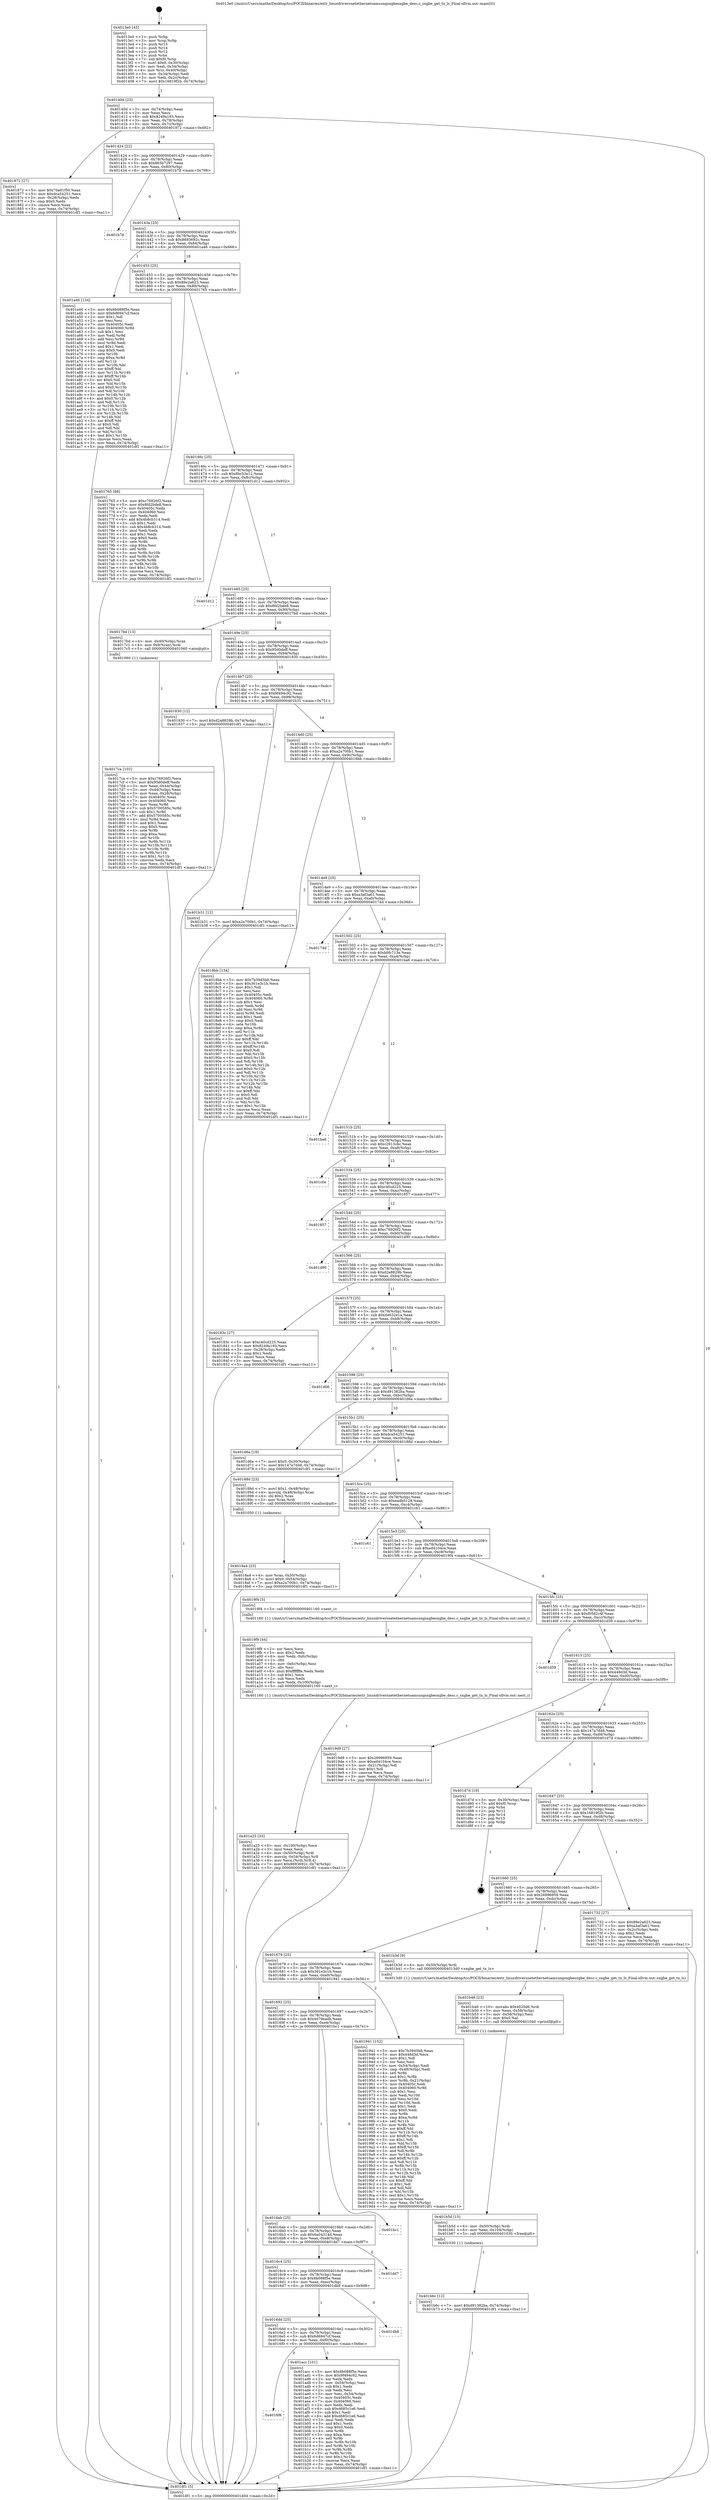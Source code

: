digraph "0x4013e0" {
  label = "0x4013e0 (/mnt/c/Users/mathe/Desktop/tcc/POCII/binaries/extr_linuxdriversnetethernetsamsungsxgbesxgbe_desc.c_sxgbe_get_tx_ls_Final-ollvm.out::main(0))"
  labelloc = "t"
  node[shape=record]

  Entry [label="",width=0.3,height=0.3,shape=circle,fillcolor=black,style=filled]
  "0x40140d" [label="{
     0x40140d [23]\l
     | [instrs]\l
     &nbsp;&nbsp;0x40140d \<+3\>: mov -0x74(%rbp),%eax\l
     &nbsp;&nbsp;0x401410 \<+2\>: mov %eax,%ecx\l
     &nbsp;&nbsp;0x401412 \<+6\>: sub $0x8249a193,%ecx\l
     &nbsp;&nbsp;0x401418 \<+3\>: mov %eax,-0x78(%rbp)\l
     &nbsp;&nbsp;0x40141b \<+3\>: mov %ecx,-0x7c(%rbp)\l
     &nbsp;&nbsp;0x40141e \<+6\>: je 0000000000401872 \<main+0x492\>\l
  }"]
  "0x401872" [label="{
     0x401872 [27]\l
     | [instrs]\l
     &nbsp;&nbsp;0x401872 \<+5\>: mov $0x70a91f50,%eax\l
     &nbsp;&nbsp;0x401877 \<+5\>: mov $0xdca54251,%ecx\l
     &nbsp;&nbsp;0x40187c \<+3\>: mov -0x28(%rbp),%edx\l
     &nbsp;&nbsp;0x40187f \<+3\>: cmp $0x0,%edx\l
     &nbsp;&nbsp;0x401882 \<+3\>: cmove %ecx,%eax\l
     &nbsp;&nbsp;0x401885 \<+3\>: mov %eax,-0x74(%rbp)\l
     &nbsp;&nbsp;0x401888 \<+5\>: jmp 0000000000401df1 \<main+0xa11\>\l
  }"]
  "0x401424" [label="{
     0x401424 [22]\l
     | [instrs]\l
     &nbsp;&nbsp;0x401424 \<+5\>: jmp 0000000000401429 \<main+0x49\>\l
     &nbsp;&nbsp;0x401429 \<+3\>: mov -0x78(%rbp),%eax\l
     &nbsp;&nbsp;0x40142c \<+5\>: sub $0x863b7297,%eax\l
     &nbsp;&nbsp;0x401431 \<+3\>: mov %eax,-0x80(%rbp)\l
     &nbsp;&nbsp;0x401434 \<+6\>: je 0000000000401b78 \<main+0x798\>\l
  }"]
  Exit [label="",width=0.3,height=0.3,shape=circle,fillcolor=black,style=filled,peripheries=2]
  "0x401b78" [label="{
     0x401b78\l
  }", style=dashed]
  "0x40143a" [label="{
     0x40143a [25]\l
     | [instrs]\l
     &nbsp;&nbsp;0x40143a \<+5\>: jmp 000000000040143f \<main+0x5f\>\l
     &nbsp;&nbsp;0x40143f \<+3\>: mov -0x78(%rbp),%eax\l
     &nbsp;&nbsp;0x401442 \<+5\>: sub $0x8693692c,%eax\l
     &nbsp;&nbsp;0x401447 \<+6\>: mov %eax,-0x84(%rbp)\l
     &nbsp;&nbsp;0x40144d \<+6\>: je 0000000000401a46 \<main+0x666\>\l
  }"]
  "0x401b6c" [label="{
     0x401b6c [12]\l
     | [instrs]\l
     &nbsp;&nbsp;0x401b6c \<+7\>: movl $0xd91382ba,-0x74(%rbp)\l
     &nbsp;&nbsp;0x401b73 \<+5\>: jmp 0000000000401df1 \<main+0xa11\>\l
  }"]
  "0x401a46" [label="{
     0x401a46 [134]\l
     | [instrs]\l
     &nbsp;&nbsp;0x401a46 \<+5\>: mov $0x6b088f5e,%eax\l
     &nbsp;&nbsp;0x401a4b \<+5\>: mov $0x6d6947cf,%ecx\l
     &nbsp;&nbsp;0x401a50 \<+2\>: mov $0x1,%dl\l
     &nbsp;&nbsp;0x401a52 \<+2\>: xor %esi,%esi\l
     &nbsp;&nbsp;0x401a54 \<+7\>: mov 0x40405c,%edi\l
     &nbsp;&nbsp;0x401a5b \<+8\>: mov 0x404060,%r8d\l
     &nbsp;&nbsp;0x401a63 \<+3\>: sub $0x1,%esi\l
     &nbsp;&nbsp;0x401a66 \<+3\>: mov %edi,%r9d\l
     &nbsp;&nbsp;0x401a69 \<+3\>: add %esi,%r9d\l
     &nbsp;&nbsp;0x401a6c \<+4\>: imul %r9d,%edi\l
     &nbsp;&nbsp;0x401a70 \<+3\>: and $0x1,%edi\l
     &nbsp;&nbsp;0x401a73 \<+3\>: cmp $0x0,%edi\l
     &nbsp;&nbsp;0x401a76 \<+4\>: sete %r10b\l
     &nbsp;&nbsp;0x401a7a \<+4\>: cmp $0xa,%r8d\l
     &nbsp;&nbsp;0x401a7e \<+4\>: setl %r11b\l
     &nbsp;&nbsp;0x401a82 \<+3\>: mov %r10b,%bl\l
     &nbsp;&nbsp;0x401a85 \<+3\>: xor $0xff,%bl\l
     &nbsp;&nbsp;0x401a88 \<+3\>: mov %r11b,%r14b\l
     &nbsp;&nbsp;0x401a8b \<+4\>: xor $0xff,%r14b\l
     &nbsp;&nbsp;0x401a8f \<+3\>: xor $0x0,%dl\l
     &nbsp;&nbsp;0x401a92 \<+3\>: mov %bl,%r15b\l
     &nbsp;&nbsp;0x401a95 \<+4\>: and $0x0,%r15b\l
     &nbsp;&nbsp;0x401a99 \<+3\>: and %dl,%r10b\l
     &nbsp;&nbsp;0x401a9c \<+3\>: mov %r14b,%r12b\l
     &nbsp;&nbsp;0x401a9f \<+4\>: and $0x0,%r12b\l
     &nbsp;&nbsp;0x401aa3 \<+3\>: and %dl,%r11b\l
     &nbsp;&nbsp;0x401aa6 \<+3\>: or %r10b,%r15b\l
     &nbsp;&nbsp;0x401aa9 \<+3\>: or %r11b,%r12b\l
     &nbsp;&nbsp;0x401aac \<+3\>: xor %r12b,%r15b\l
     &nbsp;&nbsp;0x401aaf \<+3\>: or %r14b,%bl\l
     &nbsp;&nbsp;0x401ab2 \<+3\>: xor $0xff,%bl\l
     &nbsp;&nbsp;0x401ab5 \<+3\>: or $0x0,%dl\l
     &nbsp;&nbsp;0x401ab8 \<+2\>: and %dl,%bl\l
     &nbsp;&nbsp;0x401aba \<+3\>: or %bl,%r15b\l
     &nbsp;&nbsp;0x401abd \<+4\>: test $0x1,%r15b\l
     &nbsp;&nbsp;0x401ac1 \<+3\>: cmovne %ecx,%eax\l
     &nbsp;&nbsp;0x401ac4 \<+3\>: mov %eax,-0x74(%rbp)\l
     &nbsp;&nbsp;0x401ac7 \<+5\>: jmp 0000000000401df1 \<main+0xa11\>\l
  }"]
  "0x401453" [label="{
     0x401453 [25]\l
     | [instrs]\l
     &nbsp;&nbsp;0x401453 \<+5\>: jmp 0000000000401458 \<main+0x78\>\l
     &nbsp;&nbsp;0x401458 \<+3\>: mov -0x78(%rbp),%eax\l
     &nbsp;&nbsp;0x40145b \<+5\>: sub $0x89e2a623,%eax\l
     &nbsp;&nbsp;0x401460 \<+6\>: mov %eax,-0x88(%rbp)\l
     &nbsp;&nbsp;0x401466 \<+6\>: je 0000000000401765 \<main+0x385\>\l
  }"]
  "0x401b5d" [label="{
     0x401b5d [15]\l
     | [instrs]\l
     &nbsp;&nbsp;0x401b5d \<+4\>: mov -0x50(%rbp),%rdi\l
     &nbsp;&nbsp;0x401b61 \<+6\>: mov %eax,-0x104(%rbp)\l
     &nbsp;&nbsp;0x401b67 \<+5\>: call 0000000000401030 \<free@plt\>\l
     | [calls]\l
     &nbsp;&nbsp;0x401030 \{1\} (unknown)\l
  }"]
  "0x401765" [label="{
     0x401765 [88]\l
     | [instrs]\l
     &nbsp;&nbsp;0x401765 \<+5\>: mov $0xc76926f2,%eax\l
     &nbsp;&nbsp;0x40176a \<+5\>: mov $0x8fd2bde8,%ecx\l
     &nbsp;&nbsp;0x40176f \<+7\>: mov 0x40405c,%edx\l
     &nbsp;&nbsp;0x401776 \<+7\>: mov 0x404060,%esi\l
     &nbsp;&nbsp;0x40177d \<+2\>: mov %edx,%edi\l
     &nbsp;&nbsp;0x40177f \<+6\>: add $0x4b8cb314,%edi\l
     &nbsp;&nbsp;0x401785 \<+3\>: sub $0x1,%edi\l
     &nbsp;&nbsp;0x401788 \<+6\>: sub $0x4b8cb314,%edi\l
     &nbsp;&nbsp;0x40178e \<+3\>: imul %edi,%edx\l
     &nbsp;&nbsp;0x401791 \<+3\>: and $0x1,%edx\l
     &nbsp;&nbsp;0x401794 \<+3\>: cmp $0x0,%edx\l
     &nbsp;&nbsp;0x401797 \<+4\>: sete %r8b\l
     &nbsp;&nbsp;0x40179b \<+3\>: cmp $0xa,%esi\l
     &nbsp;&nbsp;0x40179e \<+4\>: setl %r9b\l
     &nbsp;&nbsp;0x4017a2 \<+3\>: mov %r8b,%r10b\l
     &nbsp;&nbsp;0x4017a5 \<+3\>: and %r9b,%r10b\l
     &nbsp;&nbsp;0x4017a8 \<+3\>: xor %r9b,%r8b\l
     &nbsp;&nbsp;0x4017ab \<+3\>: or %r8b,%r10b\l
     &nbsp;&nbsp;0x4017ae \<+4\>: test $0x1,%r10b\l
     &nbsp;&nbsp;0x4017b2 \<+3\>: cmovne %ecx,%eax\l
     &nbsp;&nbsp;0x4017b5 \<+3\>: mov %eax,-0x74(%rbp)\l
     &nbsp;&nbsp;0x4017b8 \<+5\>: jmp 0000000000401df1 \<main+0xa11\>\l
  }"]
  "0x40146c" [label="{
     0x40146c [25]\l
     | [instrs]\l
     &nbsp;&nbsp;0x40146c \<+5\>: jmp 0000000000401471 \<main+0x91\>\l
     &nbsp;&nbsp;0x401471 \<+3\>: mov -0x78(%rbp),%eax\l
     &nbsp;&nbsp;0x401474 \<+5\>: sub $0x8bc53e12,%eax\l
     &nbsp;&nbsp;0x401479 \<+6\>: mov %eax,-0x8c(%rbp)\l
     &nbsp;&nbsp;0x40147f \<+6\>: je 0000000000401d12 \<main+0x932\>\l
  }"]
  "0x401b46" [label="{
     0x401b46 [23]\l
     | [instrs]\l
     &nbsp;&nbsp;0x401b46 \<+10\>: movabs $0x4020d6,%rdi\l
     &nbsp;&nbsp;0x401b50 \<+3\>: mov %eax,-0x58(%rbp)\l
     &nbsp;&nbsp;0x401b53 \<+3\>: mov -0x58(%rbp),%esi\l
     &nbsp;&nbsp;0x401b56 \<+2\>: mov $0x0,%al\l
     &nbsp;&nbsp;0x401b58 \<+5\>: call 0000000000401040 \<printf@plt\>\l
     | [calls]\l
     &nbsp;&nbsp;0x401040 \{1\} (unknown)\l
  }"]
  "0x401d12" [label="{
     0x401d12\l
  }", style=dashed]
  "0x401485" [label="{
     0x401485 [25]\l
     | [instrs]\l
     &nbsp;&nbsp;0x401485 \<+5\>: jmp 000000000040148a \<main+0xaa\>\l
     &nbsp;&nbsp;0x40148a \<+3\>: mov -0x78(%rbp),%eax\l
     &nbsp;&nbsp;0x40148d \<+5\>: sub $0x8fd2bde8,%eax\l
     &nbsp;&nbsp;0x401492 \<+6\>: mov %eax,-0x90(%rbp)\l
     &nbsp;&nbsp;0x401498 \<+6\>: je 00000000004017bd \<main+0x3dd\>\l
  }"]
  "0x4016f6" [label="{
     0x4016f6\l
  }", style=dashed]
  "0x4017bd" [label="{
     0x4017bd [13]\l
     | [instrs]\l
     &nbsp;&nbsp;0x4017bd \<+4\>: mov -0x40(%rbp),%rax\l
     &nbsp;&nbsp;0x4017c1 \<+4\>: mov 0x8(%rax),%rdi\l
     &nbsp;&nbsp;0x4017c5 \<+5\>: call 0000000000401060 \<atoi@plt\>\l
     | [calls]\l
     &nbsp;&nbsp;0x401060 \{1\} (unknown)\l
  }"]
  "0x40149e" [label="{
     0x40149e [25]\l
     | [instrs]\l
     &nbsp;&nbsp;0x40149e \<+5\>: jmp 00000000004014a3 \<main+0xc3\>\l
     &nbsp;&nbsp;0x4014a3 \<+3\>: mov -0x78(%rbp),%eax\l
     &nbsp;&nbsp;0x4014a6 \<+5\>: sub $0x95d0deff,%eax\l
     &nbsp;&nbsp;0x4014ab \<+6\>: mov %eax,-0x94(%rbp)\l
     &nbsp;&nbsp;0x4014b1 \<+6\>: je 0000000000401830 \<main+0x450\>\l
  }"]
  "0x401acc" [label="{
     0x401acc [101]\l
     | [instrs]\l
     &nbsp;&nbsp;0x401acc \<+5\>: mov $0x6b088f5e,%eax\l
     &nbsp;&nbsp;0x401ad1 \<+5\>: mov $0x9f494c92,%ecx\l
     &nbsp;&nbsp;0x401ad6 \<+2\>: xor %edx,%edx\l
     &nbsp;&nbsp;0x401ad8 \<+3\>: mov -0x54(%rbp),%esi\l
     &nbsp;&nbsp;0x401adb \<+3\>: sub $0x1,%edx\l
     &nbsp;&nbsp;0x401ade \<+2\>: sub %edx,%esi\l
     &nbsp;&nbsp;0x401ae0 \<+3\>: mov %esi,-0x54(%rbp)\l
     &nbsp;&nbsp;0x401ae3 \<+7\>: mov 0x40405c,%edx\l
     &nbsp;&nbsp;0x401aea \<+7\>: mov 0x404060,%esi\l
     &nbsp;&nbsp;0x401af1 \<+2\>: mov %edx,%edi\l
     &nbsp;&nbsp;0x401af3 \<+6\>: sub $0xd685c1e6,%edi\l
     &nbsp;&nbsp;0x401af9 \<+3\>: sub $0x1,%edi\l
     &nbsp;&nbsp;0x401afc \<+6\>: add $0xd685c1e6,%edi\l
     &nbsp;&nbsp;0x401b02 \<+3\>: imul %edi,%edx\l
     &nbsp;&nbsp;0x401b05 \<+3\>: and $0x1,%edx\l
     &nbsp;&nbsp;0x401b08 \<+3\>: cmp $0x0,%edx\l
     &nbsp;&nbsp;0x401b0b \<+4\>: sete %r8b\l
     &nbsp;&nbsp;0x401b0f \<+3\>: cmp $0xa,%esi\l
     &nbsp;&nbsp;0x401b12 \<+4\>: setl %r9b\l
     &nbsp;&nbsp;0x401b16 \<+3\>: mov %r8b,%r10b\l
     &nbsp;&nbsp;0x401b19 \<+3\>: and %r9b,%r10b\l
     &nbsp;&nbsp;0x401b1c \<+3\>: xor %r9b,%r8b\l
     &nbsp;&nbsp;0x401b1f \<+3\>: or %r8b,%r10b\l
     &nbsp;&nbsp;0x401b22 \<+4\>: test $0x1,%r10b\l
     &nbsp;&nbsp;0x401b26 \<+3\>: cmovne %ecx,%eax\l
     &nbsp;&nbsp;0x401b29 \<+3\>: mov %eax,-0x74(%rbp)\l
     &nbsp;&nbsp;0x401b2c \<+5\>: jmp 0000000000401df1 \<main+0xa11\>\l
  }"]
  "0x401830" [label="{
     0x401830 [12]\l
     | [instrs]\l
     &nbsp;&nbsp;0x401830 \<+7\>: movl $0xd2a8829b,-0x74(%rbp)\l
     &nbsp;&nbsp;0x401837 \<+5\>: jmp 0000000000401df1 \<main+0xa11\>\l
  }"]
  "0x4014b7" [label="{
     0x4014b7 [25]\l
     | [instrs]\l
     &nbsp;&nbsp;0x4014b7 \<+5\>: jmp 00000000004014bc \<main+0xdc\>\l
     &nbsp;&nbsp;0x4014bc \<+3\>: mov -0x78(%rbp),%eax\l
     &nbsp;&nbsp;0x4014bf \<+5\>: sub $0x9f494c92,%eax\l
     &nbsp;&nbsp;0x4014c4 \<+6\>: mov %eax,-0x98(%rbp)\l
     &nbsp;&nbsp;0x4014ca \<+6\>: je 0000000000401b31 \<main+0x751\>\l
  }"]
  "0x4016dd" [label="{
     0x4016dd [25]\l
     | [instrs]\l
     &nbsp;&nbsp;0x4016dd \<+5\>: jmp 00000000004016e2 \<main+0x302\>\l
     &nbsp;&nbsp;0x4016e2 \<+3\>: mov -0x78(%rbp),%eax\l
     &nbsp;&nbsp;0x4016e5 \<+5\>: sub $0x6d6947cf,%eax\l
     &nbsp;&nbsp;0x4016ea \<+6\>: mov %eax,-0xf0(%rbp)\l
     &nbsp;&nbsp;0x4016f0 \<+6\>: je 0000000000401acc \<main+0x6ec\>\l
  }"]
  "0x401b31" [label="{
     0x401b31 [12]\l
     | [instrs]\l
     &nbsp;&nbsp;0x401b31 \<+7\>: movl $0xa2a700b1,-0x74(%rbp)\l
     &nbsp;&nbsp;0x401b38 \<+5\>: jmp 0000000000401df1 \<main+0xa11\>\l
  }"]
  "0x4014d0" [label="{
     0x4014d0 [25]\l
     | [instrs]\l
     &nbsp;&nbsp;0x4014d0 \<+5\>: jmp 00000000004014d5 \<main+0xf5\>\l
     &nbsp;&nbsp;0x4014d5 \<+3\>: mov -0x78(%rbp),%eax\l
     &nbsp;&nbsp;0x4014d8 \<+5\>: sub $0xa2a700b1,%eax\l
     &nbsp;&nbsp;0x4014dd \<+6\>: mov %eax,-0x9c(%rbp)\l
     &nbsp;&nbsp;0x4014e3 \<+6\>: je 00000000004018bb \<main+0x4db\>\l
  }"]
  "0x401db8" [label="{
     0x401db8\l
  }", style=dashed]
  "0x4018bb" [label="{
     0x4018bb [134]\l
     | [instrs]\l
     &nbsp;&nbsp;0x4018bb \<+5\>: mov $0x7b3945b8,%eax\l
     &nbsp;&nbsp;0x4018c0 \<+5\>: mov $0x361e3c1b,%ecx\l
     &nbsp;&nbsp;0x4018c5 \<+2\>: mov $0x1,%dl\l
     &nbsp;&nbsp;0x4018c7 \<+2\>: xor %esi,%esi\l
     &nbsp;&nbsp;0x4018c9 \<+7\>: mov 0x40405c,%edi\l
     &nbsp;&nbsp;0x4018d0 \<+8\>: mov 0x404060,%r8d\l
     &nbsp;&nbsp;0x4018d8 \<+3\>: sub $0x1,%esi\l
     &nbsp;&nbsp;0x4018db \<+3\>: mov %edi,%r9d\l
     &nbsp;&nbsp;0x4018de \<+3\>: add %esi,%r9d\l
     &nbsp;&nbsp;0x4018e1 \<+4\>: imul %r9d,%edi\l
     &nbsp;&nbsp;0x4018e5 \<+3\>: and $0x1,%edi\l
     &nbsp;&nbsp;0x4018e8 \<+3\>: cmp $0x0,%edi\l
     &nbsp;&nbsp;0x4018eb \<+4\>: sete %r10b\l
     &nbsp;&nbsp;0x4018ef \<+4\>: cmp $0xa,%r8d\l
     &nbsp;&nbsp;0x4018f3 \<+4\>: setl %r11b\l
     &nbsp;&nbsp;0x4018f7 \<+3\>: mov %r10b,%bl\l
     &nbsp;&nbsp;0x4018fa \<+3\>: xor $0xff,%bl\l
     &nbsp;&nbsp;0x4018fd \<+3\>: mov %r11b,%r14b\l
     &nbsp;&nbsp;0x401900 \<+4\>: xor $0xff,%r14b\l
     &nbsp;&nbsp;0x401904 \<+3\>: xor $0x0,%dl\l
     &nbsp;&nbsp;0x401907 \<+3\>: mov %bl,%r15b\l
     &nbsp;&nbsp;0x40190a \<+4\>: and $0x0,%r15b\l
     &nbsp;&nbsp;0x40190e \<+3\>: and %dl,%r10b\l
     &nbsp;&nbsp;0x401911 \<+3\>: mov %r14b,%r12b\l
     &nbsp;&nbsp;0x401914 \<+4\>: and $0x0,%r12b\l
     &nbsp;&nbsp;0x401918 \<+3\>: and %dl,%r11b\l
     &nbsp;&nbsp;0x40191b \<+3\>: or %r10b,%r15b\l
     &nbsp;&nbsp;0x40191e \<+3\>: or %r11b,%r12b\l
     &nbsp;&nbsp;0x401921 \<+3\>: xor %r12b,%r15b\l
     &nbsp;&nbsp;0x401924 \<+3\>: or %r14b,%bl\l
     &nbsp;&nbsp;0x401927 \<+3\>: xor $0xff,%bl\l
     &nbsp;&nbsp;0x40192a \<+3\>: or $0x0,%dl\l
     &nbsp;&nbsp;0x40192d \<+2\>: and %dl,%bl\l
     &nbsp;&nbsp;0x40192f \<+3\>: or %bl,%r15b\l
     &nbsp;&nbsp;0x401932 \<+4\>: test $0x1,%r15b\l
     &nbsp;&nbsp;0x401936 \<+3\>: cmovne %ecx,%eax\l
     &nbsp;&nbsp;0x401939 \<+3\>: mov %eax,-0x74(%rbp)\l
     &nbsp;&nbsp;0x40193c \<+5\>: jmp 0000000000401df1 \<main+0xa11\>\l
  }"]
  "0x4014e9" [label="{
     0x4014e9 [25]\l
     | [instrs]\l
     &nbsp;&nbsp;0x4014e9 \<+5\>: jmp 00000000004014ee \<main+0x10e\>\l
     &nbsp;&nbsp;0x4014ee \<+3\>: mov -0x78(%rbp),%eax\l
     &nbsp;&nbsp;0x4014f1 \<+5\>: sub $0xa3af3a61,%eax\l
     &nbsp;&nbsp;0x4014f6 \<+6\>: mov %eax,-0xa0(%rbp)\l
     &nbsp;&nbsp;0x4014fc \<+6\>: je 000000000040174d \<main+0x36d\>\l
  }"]
  "0x4016c4" [label="{
     0x4016c4 [25]\l
     | [instrs]\l
     &nbsp;&nbsp;0x4016c4 \<+5\>: jmp 00000000004016c9 \<main+0x2e9\>\l
     &nbsp;&nbsp;0x4016c9 \<+3\>: mov -0x78(%rbp),%eax\l
     &nbsp;&nbsp;0x4016cc \<+5\>: sub $0x6b088f5e,%eax\l
     &nbsp;&nbsp;0x4016d1 \<+6\>: mov %eax,-0xec(%rbp)\l
     &nbsp;&nbsp;0x4016d7 \<+6\>: je 0000000000401db8 \<main+0x9d8\>\l
  }"]
  "0x40174d" [label="{
     0x40174d\l
  }", style=dashed]
  "0x401502" [label="{
     0x401502 [25]\l
     | [instrs]\l
     &nbsp;&nbsp;0x401502 \<+5\>: jmp 0000000000401507 \<main+0x127\>\l
     &nbsp;&nbsp;0x401507 \<+3\>: mov -0x78(%rbp),%eax\l
     &nbsp;&nbsp;0x40150a \<+5\>: sub $0xb0fc713e,%eax\l
     &nbsp;&nbsp;0x40150f \<+6\>: mov %eax,-0xa4(%rbp)\l
     &nbsp;&nbsp;0x401515 \<+6\>: je 0000000000401ba6 \<main+0x7c6\>\l
  }"]
  "0x401dd7" [label="{
     0x401dd7\l
  }", style=dashed]
  "0x401ba6" [label="{
     0x401ba6\l
  }", style=dashed]
  "0x40151b" [label="{
     0x40151b [25]\l
     | [instrs]\l
     &nbsp;&nbsp;0x40151b \<+5\>: jmp 0000000000401520 \<main+0x140\>\l
     &nbsp;&nbsp;0x401520 \<+3\>: mov -0x78(%rbp),%eax\l
     &nbsp;&nbsp;0x401523 \<+5\>: sub $0xc2913cbc,%eax\l
     &nbsp;&nbsp;0x401528 \<+6\>: mov %eax,-0xa8(%rbp)\l
     &nbsp;&nbsp;0x40152e \<+6\>: je 0000000000401c0e \<main+0x82e\>\l
  }"]
  "0x4016ab" [label="{
     0x4016ab [25]\l
     | [instrs]\l
     &nbsp;&nbsp;0x4016ab \<+5\>: jmp 00000000004016b0 \<main+0x2d0\>\l
     &nbsp;&nbsp;0x4016b0 \<+3\>: mov -0x78(%rbp),%eax\l
     &nbsp;&nbsp;0x4016b3 \<+5\>: sub $0x6a04314d,%eax\l
     &nbsp;&nbsp;0x4016b8 \<+6\>: mov %eax,-0xe8(%rbp)\l
     &nbsp;&nbsp;0x4016be \<+6\>: je 0000000000401dd7 \<main+0x9f7\>\l
  }"]
  "0x401c0e" [label="{
     0x401c0e\l
  }", style=dashed]
  "0x401534" [label="{
     0x401534 [25]\l
     | [instrs]\l
     &nbsp;&nbsp;0x401534 \<+5\>: jmp 0000000000401539 \<main+0x159\>\l
     &nbsp;&nbsp;0x401539 \<+3\>: mov -0x78(%rbp),%eax\l
     &nbsp;&nbsp;0x40153c \<+5\>: sub $0xc40cd225,%eax\l
     &nbsp;&nbsp;0x401541 \<+6\>: mov %eax,-0xac(%rbp)\l
     &nbsp;&nbsp;0x401547 \<+6\>: je 0000000000401857 \<main+0x477\>\l
  }"]
  "0x401bc1" [label="{
     0x401bc1\l
  }", style=dashed]
  "0x401857" [label="{
     0x401857\l
  }", style=dashed]
  "0x40154d" [label="{
     0x40154d [25]\l
     | [instrs]\l
     &nbsp;&nbsp;0x40154d \<+5\>: jmp 0000000000401552 \<main+0x172\>\l
     &nbsp;&nbsp;0x401552 \<+3\>: mov -0x78(%rbp),%eax\l
     &nbsp;&nbsp;0x401555 \<+5\>: sub $0xc76926f2,%eax\l
     &nbsp;&nbsp;0x40155a \<+6\>: mov %eax,-0xb0(%rbp)\l
     &nbsp;&nbsp;0x401560 \<+6\>: je 0000000000401d90 \<main+0x9b0\>\l
  }"]
  "0x401a25" [label="{
     0x401a25 [33]\l
     | [instrs]\l
     &nbsp;&nbsp;0x401a25 \<+6\>: mov -0x100(%rbp),%ecx\l
     &nbsp;&nbsp;0x401a2b \<+3\>: imul %eax,%ecx\l
     &nbsp;&nbsp;0x401a2e \<+4\>: mov -0x50(%rbp),%rdi\l
     &nbsp;&nbsp;0x401a32 \<+4\>: movslq -0x54(%rbp),%r8\l
     &nbsp;&nbsp;0x401a36 \<+4\>: mov %ecx,(%rdi,%r8,4)\l
     &nbsp;&nbsp;0x401a3a \<+7\>: movl $0x8693692c,-0x74(%rbp)\l
     &nbsp;&nbsp;0x401a41 \<+5\>: jmp 0000000000401df1 \<main+0xa11\>\l
  }"]
  "0x401d90" [label="{
     0x401d90\l
  }", style=dashed]
  "0x401566" [label="{
     0x401566 [25]\l
     | [instrs]\l
     &nbsp;&nbsp;0x401566 \<+5\>: jmp 000000000040156b \<main+0x18b\>\l
     &nbsp;&nbsp;0x40156b \<+3\>: mov -0x78(%rbp),%eax\l
     &nbsp;&nbsp;0x40156e \<+5\>: sub $0xd2a8829b,%eax\l
     &nbsp;&nbsp;0x401573 \<+6\>: mov %eax,-0xb4(%rbp)\l
     &nbsp;&nbsp;0x401579 \<+6\>: je 000000000040183c \<main+0x45c\>\l
  }"]
  "0x4019f9" [label="{
     0x4019f9 [44]\l
     | [instrs]\l
     &nbsp;&nbsp;0x4019f9 \<+2\>: xor %ecx,%ecx\l
     &nbsp;&nbsp;0x4019fb \<+5\>: mov $0x2,%edx\l
     &nbsp;&nbsp;0x401a00 \<+6\>: mov %edx,-0xfc(%rbp)\l
     &nbsp;&nbsp;0x401a06 \<+1\>: cltd\l
     &nbsp;&nbsp;0x401a07 \<+6\>: mov -0xfc(%rbp),%esi\l
     &nbsp;&nbsp;0x401a0d \<+2\>: idiv %esi\l
     &nbsp;&nbsp;0x401a0f \<+6\>: imul $0xfffffffe,%edx,%edx\l
     &nbsp;&nbsp;0x401a15 \<+3\>: sub $0x1,%ecx\l
     &nbsp;&nbsp;0x401a18 \<+2\>: sub %ecx,%edx\l
     &nbsp;&nbsp;0x401a1a \<+6\>: mov %edx,-0x100(%rbp)\l
     &nbsp;&nbsp;0x401a20 \<+5\>: call 0000000000401160 \<next_i\>\l
     | [calls]\l
     &nbsp;&nbsp;0x401160 \{1\} (/mnt/c/Users/mathe/Desktop/tcc/POCII/binaries/extr_linuxdriversnetethernetsamsungsxgbesxgbe_desc.c_sxgbe_get_tx_ls_Final-ollvm.out::next_i)\l
  }"]
  "0x40183c" [label="{
     0x40183c [27]\l
     | [instrs]\l
     &nbsp;&nbsp;0x40183c \<+5\>: mov $0xc40cd225,%eax\l
     &nbsp;&nbsp;0x401841 \<+5\>: mov $0x8249a193,%ecx\l
     &nbsp;&nbsp;0x401846 \<+3\>: mov -0x28(%rbp),%edx\l
     &nbsp;&nbsp;0x401849 \<+3\>: cmp $0x1,%edx\l
     &nbsp;&nbsp;0x40184c \<+3\>: cmovl %ecx,%eax\l
     &nbsp;&nbsp;0x40184f \<+3\>: mov %eax,-0x74(%rbp)\l
     &nbsp;&nbsp;0x401852 \<+5\>: jmp 0000000000401df1 \<main+0xa11\>\l
  }"]
  "0x40157f" [label="{
     0x40157f [25]\l
     | [instrs]\l
     &nbsp;&nbsp;0x40157f \<+5\>: jmp 0000000000401584 \<main+0x1a4\>\l
     &nbsp;&nbsp;0x401584 \<+3\>: mov -0x78(%rbp),%eax\l
     &nbsp;&nbsp;0x401587 \<+5\>: sub $0xd4632e1a,%eax\l
     &nbsp;&nbsp;0x40158c \<+6\>: mov %eax,-0xb8(%rbp)\l
     &nbsp;&nbsp;0x401592 \<+6\>: je 0000000000401d06 \<main+0x926\>\l
  }"]
  "0x401692" [label="{
     0x401692 [25]\l
     | [instrs]\l
     &nbsp;&nbsp;0x401692 \<+5\>: jmp 0000000000401697 \<main+0x2b7\>\l
     &nbsp;&nbsp;0x401697 \<+3\>: mov -0x78(%rbp),%eax\l
     &nbsp;&nbsp;0x40169a \<+5\>: sub $0x4d79eadb,%eax\l
     &nbsp;&nbsp;0x40169f \<+6\>: mov %eax,-0xe4(%rbp)\l
     &nbsp;&nbsp;0x4016a5 \<+6\>: je 0000000000401bc1 \<main+0x7e1\>\l
  }"]
  "0x401d06" [label="{
     0x401d06\l
  }", style=dashed]
  "0x401598" [label="{
     0x401598 [25]\l
     | [instrs]\l
     &nbsp;&nbsp;0x401598 \<+5\>: jmp 000000000040159d \<main+0x1bd\>\l
     &nbsp;&nbsp;0x40159d \<+3\>: mov -0x78(%rbp),%eax\l
     &nbsp;&nbsp;0x4015a0 \<+5\>: sub $0xd91382ba,%eax\l
     &nbsp;&nbsp;0x4015a5 \<+6\>: mov %eax,-0xbc(%rbp)\l
     &nbsp;&nbsp;0x4015ab \<+6\>: je 0000000000401d6a \<main+0x98a\>\l
  }"]
  "0x401941" [label="{
     0x401941 [152]\l
     | [instrs]\l
     &nbsp;&nbsp;0x401941 \<+5\>: mov $0x7b3945b8,%eax\l
     &nbsp;&nbsp;0x401946 \<+5\>: mov $0x448d3d,%ecx\l
     &nbsp;&nbsp;0x40194b \<+2\>: mov $0x1,%dl\l
     &nbsp;&nbsp;0x40194d \<+2\>: xor %esi,%esi\l
     &nbsp;&nbsp;0x40194f \<+3\>: mov -0x54(%rbp),%edi\l
     &nbsp;&nbsp;0x401952 \<+3\>: cmp -0x48(%rbp),%edi\l
     &nbsp;&nbsp;0x401955 \<+4\>: setl %r8b\l
     &nbsp;&nbsp;0x401959 \<+4\>: and $0x1,%r8b\l
     &nbsp;&nbsp;0x40195d \<+4\>: mov %r8b,-0x21(%rbp)\l
     &nbsp;&nbsp;0x401961 \<+7\>: mov 0x40405c,%edi\l
     &nbsp;&nbsp;0x401968 \<+8\>: mov 0x404060,%r9d\l
     &nbsp;&nbsp;0x401970 \<+3\>: sub $0x1,%esi\l
     &nbsp;&nbsp;0x401973 \<+3\>: mov %edi,%r10d\l
     &nbsp;&nbsp;0x401976 \<+3\>: add %esi,%r10d\l
     &nbsp;&nbsp;0x401979 \<+4\>: imul %r10d,%edi\l
     &nbsp;&nbsp;0x40197d \<+3\>: and $0x1,%edi\l
     &nbsp;&nbsp;0x401980 \<+3\>: cmp $0x0,%edi\l
     &nbsp;&nbsp;0x401983 \<+4\>: sete %r8b\l
     &nbsp;&nbsp;0x401987 \<+4\>: cmp $0xa,%r9d\l
     &nbsp;&nbsp;0x40198b \<+4\>: setl %r11b\l
     &nbsp;&nbsp;0x40198f \<+3\>: mov %r8b,%bl\l
     &nbsp;&nbsp;0x401992 \<+3\>: xor $0xff,%bl\l
     &nbsp;&nbsp;0x401995 \<+3\>: mov %r11b,%r14b\l
     &nbsp;&nbsp;0x401998 \<+4\>: xor $0xff,%r14b\l
     &nbsp;&nbsp;0x40199c \<+3\>: xor $0x1,%dl\l
     &nbsp;&nbsp;0x40199f \<+3\>: mov %bl,%r15b\l
     &nbsp;&nbsp;0x4019a2 \<+4\>: and $0xff,%r15b\l
     &nbsp;&nbsp;0x4019a6 \<+3\>: and %dl,%r8b\l
     &nbsp;&nbsp;0x4019a9 \<+3\>: mov %r14b,%r12b\l
     &nbsp;&nbsp;0x4019ac \<+4\>: and $0xff,%r12b\l
     &nbsp;&nbsp;0x4019b0 \<+3\>: and %dl,%r11b\l
     &nbsp;&nbsp;0x4019b3 \<+3\>: or %r8b,%r15b\l
     &nbsp;&nbsp;0x4019b6 \<+3\>: or %r11b,%r12b\l
     &nbsp;&nbsp;0x4019b9 \<+3\>: xor %r12b,%r15b\l
     &nbsp;&nbsp;0x4019bc \<+3\>: or %r14b,%bl\l
     &nbsp;&nbsp;0x4019bf \<+3\>: xor $0xff,%bl\l
     &nbsp;&nbsp;0x4019c2 \<+3\>: or $0x1,%dl\l
     &nbsp;&nbsp;0x4019c5 \<+2\>: and %dl,%bl\l
     &nbsp;&nbsp;0x4019c7 \<+3\>: or %bl,%r15b\l
     &nbsp;&nbsp;0x4019ca \<+4\>: test $0x1,%r15b\l
     &nbsp;&nbsp;0x4019ce \<+3\>: cmovne %ecx,%eax\l
     &nbsp;&nbsp;0x4019d1 \<+3\>: mov %eax,-0x74(%rbp)\l
     &nbsp;&nbsp;0x4019d4 \<+5\>: jmp 0000000000401df1 \<main+0xa11\>\l
  }"]
  "0x401d6a" [label="{
     0x401d6a [19]\l
     | [instrs]\l
     &nbsp;&nbsp;0x401d6a \<+7\>: movl $0x0,-0x30(%rbp)\l
     &nbsp;&nbsp;0x401d71 \<+7\>: movl $0x147a7d48,-0x74(%rbp)\l
     &nbsp;&nbsp;0x401d78 \<+5\>: jmp 0000000000401df1 \<main+0xa11\>\l
  }"]
  "0x4015b1" [label="{
     0x4015b1 [25]\l
     | [instrs]\l
     &nbsp;&nbsp;0x4015b1 \<+5\>: jmp 00000000004015b6 \<main+0x1d6\>\l
     &nbsp;&nbsp;0x4015b6 \<+3\>: mov -0x78(%rbp),%eax\l
     &nbsp;&nbsp;0x4015b9 \<+5\>: sub $0xdca54251,%eax\l
     &nbsp;&nbsp;0x4015be \<+6\>: mov %eax,-0xc0(%rbp)\l
     &nbsp;&nbsp;0x4015c4 \<+6\>: je 000000000040188d \<main+0x4ad\>\l
  }"]
  "0x401679" [label="{
     0x401679 [25]\l
     | [instrs]\l
     &nbsp;&nbsp;0x401679 \<+5\>: jmp 000000000040167e \<main+0x29e\>\l
     &nbsp;&nbsp;0x40167e \<+3\>: mov -0x78(%rbp),%eax\l
     &nbsp;&nbsp;0x401681 \<+5\>: sub $0x361e3c1b,%eax\l
     &nbsp;&nbsp;0x401686 \<+6\>: mov %eax,-0xe0(%rbp)\l
     &nbsp;&nbsp;0x40168c \<+6\>: je 0000000000401941 \<main+0x561\>\l
  }"]
  "0x40188d" [label="{
     0x40188d [23]\l
     | [instrs]\l
     &nbsp;&nbsp;0x40188d \<+7\>: movl $0x1,-0x48(%rbp)\l
     &nbsp;&nbsp;0x401894 \<+4\>: movslq -0x48(%rbp),%rax\l
     &nbsp;&nbsp;0x401898 \<+4\>: shl $0x2,%rax\l
     &nbsp;&nbsp;0x40189c \<+3\>: mov %rax,%rdi\l
     &nbsp;&nbsp;0x40189f \<+5\>: call 0000000000401050 \<malloc@plt\>\l
     | [calls]\l
     &nbsp;&nbsp;0x401050 \{1\} (unknown)\l
  }"]
  "0x4015ca" [label="{
     0x4015ca [25]\l
     | [instrs]\l
     &nbsp;&nbsp;0x4015ca \<+5\>: jmp 00000000004015cf \<main+0x1ef\>\l
     &nbsp;&nbsp;0x4015cf \<+3\>: mov -0x78(%rbp),%eax\l
     &nbsp;&nbsp;0x4015d2 \<+5\>: sub $0xeadb5128,%eax\l
     &nbsp;&nbsp;0x4015d7 \<+6\>: mov %eax,-0xc4(%rbp)\l
     &nbsp;&nbsp;0x4015dd \<+6\>: je 0000000000401c61 \<main+0x881\>\l
  }"]
  "0x401b3d" [label="{
     0x401b3d [9]\l
     | [instrs]\l
     &nbsp;&nbsp;0x401b3d \<+4\>: mov -0x50(%rbp),%rdi\l
     &nbsp;&nbsp;0x401b41 \<+5\>: call 00000000004013d0 \<sxgbe_get_tx_ls\>\l
     | [calls]\l
     &nbsp;&nbsp;0x4013d0 \{1\} (/mnt/c/Users/mathe/Desktop/tcc/POCII/binaries/extr_linuxdriversnetethernetsamsungsxgbesxgbe_desc.c_sxgbe_get_tx_ls_Final-ollvm.out::sxgbe_get_tx_ls)\l
  }"]
  "0x401c61" [label="{
     0x401c61\l
  }", style=dashed]
  "0x4015e3" [label="{
     0x4015e3 [25]\l
     | [instrs]\l
     &nbsp;&nbsp;0x4015e3 \<+5\>: jmp 00000000004015e8 \<main+0x208\>\l
     &nbsp;&nbsp;0x4015e8 \<+3\>: mov -0x78(%rbp),%eax\l
     &nbsp;&nbsp;0x4015eb \<+5\>: sub $0xed4104ce,%eax\l
     &nbsp;&nbsp;0x4015f0 \<+6\>: mov %eax,-0xc8(%rbp)\l
     &nbsp;&nbsp;0x4015f6 \<+6\>: je 00000000004019f4 \<main+0x614\>\l
  }"]
  "0x4018a4" [label="{
     0x4018a4 [23]\l
     | [instrs]\l
     &nbsp;&nbsp;0x4018a4 \<+4\>: mov %rax,-0x50(%rbp)\l
     &nbsp;&nbsp;0x4018a8 \<+7\>: movl $0x0,-0x54(%rbp)\l
     &nbsp;&nbsp;0x4018af \<+7\>: movl $0xa2a700b1,-0x74(%rbp)\l
     &nbsp;&nbsp;0x4018b6 \<+5\>: jmp 0000000000401df1 \<main+0xa11\>\l
  }"]
  "0x4019f4" [label="{
     0x4019f4 [5]\l
     | [instrs]\l
     &nbsp;&nbsp;0x4019f4 \<+5\>: call 0000000000401160 \<next_i\>\l
     | [calls]\l
     &nbsp;&nbsp;0x401160 \{1\} (/mnt/c/Users/mathe/Desktop/tcc/POCII/binaries/extr_linuxdriversnetethernetsamsungsxgbesxgbe_desc.c_sxgbe_get_tx_ls_Final-ollvm.out::next_i)\l
  }"]
  "0x4015fc" [label="{
     0x4015fc [25]\l
     | [instrs]\l
     &nbsp;&nbsp;0x4015fc \<+5\>: jmp 0000000000401601 \<main+0x221\>\l
     &nbsp;&nbsp;0x401601 \<+3\>: mov -0x78(%rbp),%eax\l
     &nbsp;&nbsp;0x401604 \<+5\>: sub $0xf05d2c4f,%eax\l
     &nbsp;&nbsp;0x401609 \<+6\>: mov %eax,-0xcc(%rbp)\l
     &nbsp;&nbsp;0x40160f \<+6\>: je 0000000000401d59 \<main+0x979\>\l
  }"]
  "0x4017ca" [label="{
     0x4017ca [102]\l
     | [instrs]\l
     &nbsp;&nbsp;0x4017ca \<+5\>: mov $0xc76926f2,%ecx\l
     &nbsp;&nbsp;0x4017cf \<+5\>: mov $0x95d0deff,%edx\l
     &nbsp;&nbsp;0x4017d4 \<+3\>: mov %eax,-0x44(%rbp)\l
     &nbsp;&nbsp;0x4017d7 \<+3\>: mov -0x44(%rbp),%eax\l
     &nbsp;&nbsp;0x4017da \<+3\>: mov %eax,-0x28(%rbp)\l
     &nbsp;&nbsp;0x4017dd \<+7\>: mov 0x40405c,%eax\l
     &nbsp;&nbsp;0x4017e4 \<+7\>: mov 0x404060,%esi\l
     &nbsp;&nbsp;0x4017eb \<+3\>: mov %eax,%r8d\l
     &nbsp;&nbsp;0x4017ee \<+7\>: sub $0x5700585c,%r8d\l
     &nbsp;&nbsp;0x4017f5 \<+4\>: sub $0x1,%r8d\l
     &nbsp;&nbsp;0x4017f9 \<+7\>: add $0x5700585c,%r8d\l
     &nbsp;&nbsp;0x401800 \<+4\>: imul %r8d,%eax\l
     &nbsp;&nbsp;0x401804 \<+3\>: and $0x1,%eax\l
     &nbsp;&nbsp;0x401807 \<+3\>: cmp $0x0,%eax\l
     &nbsp;&nbsp;0x40180a \<+4\>: sete %r9b\l
     &nbsp;&nbsp;0x40180e \<+3\>: cmp $0xa,%esi\l
     &nbsp;&nbsp;0x401811 \<+4\>: setl %r10b\l
     &nbsp;&nbsp;0x401815 \<+3\>: mov %r9b,%r11b\l
     &nbsp;&nbsp;0x401818 \<+3\>: and %r10b,%r11b\l
     &nbsp;&nbsp;0x40181b \<+3\>: xor %r10b,%r9b\l
     &nbsp;&nbsp;0x40181e \<+3\>: or %r9b,%r11b\l
     &nbsp;&nbsp;0x401821 \<+4\>: test $0x1,%r11b\l
     &nbsp;&nbsp;0x401825 \<+3\>: cmovne %edx,%ecx\l
     &nbsp;&nbsp;0x401828 \<+3\>: mov %ecx,-0x74(%rbp)\l
     &nbsp;&nbsp;0x40182b \<+5\>: jmp 0000000000401df1 \<main+0xa11\>\l
  }"]
  "0x401d59" [label="{
     0x401d59\l
  }", style=dashed]
  "0x401615" [label="{
     0x401615 [25]\l
     | [instrs]\l
     &nbsp;&nbsp;0x401615 \<+5\>: jmp 000000000040161a \<main+0x23a\>\l
     &nbsp;&nbsp;0x40161a \<+3\>: mov -0x78(%rbp),%eax\l
     &nbsp;&nbsp;0x40161d \<+5\>: sub $0x448d3d,%eax\l
     &nbsp;&nbsp;0x401622 \<+6\>: mov %eax,-0xd0(%rbp)\l
     &nbsp;&nbsp;0x401628 \<+6\>: je 00000000004019d9 \<main+0x5f9\>\l
  }"]
  "0x4013e0" [label="{
     0x4013e0 [45]\l
     | [instrs]\l
     &nbsp;&nbsp;0x4013e0 \<+1\>: push %rbp\l
     &nbsp;&nbsp;0x4013e1 \<+3\>: mov %rsp,%rbp\l
     &nbsp;&nbsp;0x4013e4 \<+2\>: push %r15\l
     &nbsp;&nbsp;0x4013e6 \<+2\>: push %r14\l
     &nbsp;&nbsp;0x4013e8 \<+2\>: push %r12\l
     &nbsp;&nbsp;0x4013ea \<+1\>: push %rbx\l
     &nbsp;&nbsp;0x4013eb \<+7\>: sub $0xf0,%rsp\l
     &nbsp;&nbsp;0x4013f2 \<+7\>: movl $0x0,-0x30(%rbp)\l
     &nbsp;&nbsp;0x4013f9 \<+3\>: mov %edi,-0x34(%rbp)\l
     &nbsp;&nbsp;0x4013fc \<+4\>: mov %rsi,-0x40(%rbp)\l
     &nbsp;&nbsp;0x401400 \<+3\>: mov -0x34(%rbp),%edi\l
     &nbsp;&nbsp;0x401403 \<+3\>: mov %edi,-0x2c(%rbp)\l
     &nbsp;&nbsp;0x401406 \<+7\>: movl $0x16819f2b,-0x74(%rbp)\l
  }"]
  "0x4019d9" [label="{
     0x4019d9 [27]\l
     | [instrs]\l
     &nbsp;&nbsp;0x4019d9 \<+5\>: mov $0x26996959,%eax\l
     &nbsp;&nbsp;0x4019de \<+5\>: mov $0xed4104ce,%ecx\l
     &nbsp;&nbsp;0x4019e3 \<+3\>: mov -0x21(%rbp),%dl\l
     &nbsp;&nbsp;0x4019e6 \<+3\>: test $0x1,%dl\l
     &nbsp;&nbsp;0x4019e9 \<+3\>: cmovne %ecx,%eax\l
     &nbsp;&nbsp;0x4019ec \<+3\>: mov %eax,-0x74(%rbp)\l
     &nbsp;&nbsp;0x4019ef \<+5\>: jmp 0000000000401df1 \<main+0xa11\>\l
  }"]
  "0x40162e" [label="{
     0x40162e [25]\l
     | [instrs]\l
     &nbsp;&nbsp;0x40162e \<+5\>: jmp 0000000000401633 \<main+0x253\>\l
     &nbsp;&nbsp;0x401633 \<+3\>: mov -0x78(%rbp),%eax\l
     &nbsp;&nbsp;0x401636 \<+5\>: sub $0x147a7d48,%eax\l
     &nbsp;&nbsp;0x40163b \<+6\>: mov %eax,-0xd4(%rbp)\l
     &nbsp;&nbsp;0x401641 \<+6\>: je 0000000000401d7d \<main+0x99d\>\l
  }"]
  "0x401df1" [label="{
     0x401df1 [5]\l
     | [instrs]\l
     &nbsp;&nbsp;0x401df1 \<+5\>: jmp 000000000040140d \<main+0x2d\>\l
  }"]
  "0x401d7d" [label="{
     0x401d7d [19]\l
     | [instrs]\l
     &nbsp;&nbsp;0x401d7d \<+3\>: mov -0x30(%rbp),%eax\l
     &nbsp;&nbsp;0x401d80 \<+7\>: add $0xf0,%rsp\l
     &nbsp;&nbsp;0x401d87 \<+1\>: pop %rbx\l
     &nbsp;&nbsp;0x401d88 \<+2\>: pop %r12\l
     &nbsp;&nbsp;0x401d8a \<+2\>: pop %r14\l
     &nbsp;&nbsp;0x401d8c \<+2\>: pop %r15\l
     &nbsp;&nbsp;0x401d8e \<+1\>: pop %rbp\l
     &nbsp;&nbsp;0x401d8f \<+1\>: ret\l
  }"]
  "0x401647" [label="{
     0x401647 [25]\l
     | [instrs]\l
     &nbsp;&nbsp;0x401647 \<+5\>: jmp 000000000040164c \<main+0x26c\>\l
     &nbsp;&nbsp;0x40164c \<+3\>: mov -0x78(%rbp),%eax\l
     &nbsp;&nbsp;0x40164f \<+5\>: sub $0x16819f2b,%eax\l
     &nbsp;&nbsp;0x401654 \<+6\>: mov %eax,-0xd8(%rbp)\l
     &nbsp;&nbsp;0x40165a \<+6\>: je 0000000000401732 \<main+0x352\>\l
  }"]
  "0x401660" [label="{
     0x401660 [25]\l
     | [instrs]\l
     &nbsp;&nbsp;0x401660 \<+5\>: jmp 0000000000401665 \<main+0x285\>\l
     &nbsp;&nbsp;0x401665 \<+3\>: mov -0x78(%rbp),%eax\l
     &nbsp;&nbsp;0x401668 \<+5\>: sub $0x26996959,%eax\l
     &nbsp;&nbsp;0x40166d \<+6\>: mov %eax,-0xdc(%rbp)\l
     &nbsp;&nbsp;0x401673 \<+6\>: je 0000000000401b3d \<main+0x75d\>\l
  }"]
  "0x401732" [label="{
     0x401732 [27]\l
     | [instrs]\l
     &nbsp;&nbsp;0x401732 \<+5\>: mov $0x89e2a623,%eax\l
     &nbsp;&nbsp;0x401737 \<+5\>: mov $0xa3af3a61,%ecx\l
     &nbsp;&nbsp;0x40173c \<+3\>: mov -0x2c(%rbp),%edx\l
     &nbsp;&nbsp;0x40173f \<+3\>: cmp $0x2,%edx\l
     &nbsp;&nbsp;0x401742 \<+3\>: cmovne %ecx,%eax\l
     &nbsp;&nbsp;0x401745 \<+3\>: mov %eax,-0x74(%rbp)\l
     &nbsp;&nbsp;0x401748 \<+5\>: jmp 0000000000401df1 \<main+0xa11\>\l
  }"]
  Entry -> "0x4013e0" [label=" 1"]
  "0x40140d" -> "0x401872" [label=" 1"]
  "0x40140d" -> "0x401424" [label=" 19"]
  "0x401d7d" -> Exit [label=" 1"]
  "0x401424" -> "0x401b78" [label=" 0"]
  "0x401424" -> "0x40143a" [label=" 19"]
  "0x401d6a" -> "0x401df1" [label=" 1"]
  "0x40143a" -> "0x401a46" [label=" 1"]
  "0x40143a" -> "0x401453" [label=" 18"]
  "0x401b6c" -> "0x401df1" [label=" 1"]
  "0x401453" -> "0x401765" [label=" 1"]
  "0x401453" -> "0x40146c" [label=" 17"]
  "0x401b5d" -> "0x401b6c" [label=" 1"]
  "0x40146c" -> "0x401d12" [label=" 0"]
  "0x40146c" -> "0x401485" [label=" 17"]
  "0x401b46" -> "0x401b5d" [label=" 1"]
  "0x401485" -> "0x4017bd" [label=" 1"]
  "0x401485" -> "0x40149e" [label=" 16"]
  "0x401b3d" -> "0x401b46" [label=" 1"]
  "0x40149e" -> "0x401830" [label=" 1"]
  "0x40149e" -> "0x4014b7" [label=" 15"]
  "0x401b31" -> "0x401df1" [label=" 1"]
  "0x4014b7" -> "0x401b31" [label=" 1"]
  "0x4014b7" -> "0x4014d0" [label=" 14"]
  "0x4016dd" -> "0x4016f6" [label=" 0"]
  "0x4014d0" -> "0x4018bb" [label=" 2"]
  "0x4014d0" -> "0x4014e9" [label=" 12"]
  "0x4016dd" -> "0x401acc" [label=" 1"]
  "0x4014e9" -> "0x40174d" [label=" 0"]
  "0x4014e9" -> "0x401502" [label=" 12"]
  "0x4016c4" -> "0x4016dd" [label=" 1"]
  "0x401502" -> "0x401ba6" [label=" 0"]
  "0x401502" -> "0x40151b" [label=" 12"]
  "0x4016c4" -> "0x401db8" [label=" 0"]
  "0x40151b" -> "0x401c0e" [label=" 0"]
  "0x40151b" -> "0x401534" [label=" 12"]
  "0x4016ab" -> "0x4016c4" [label=" 1"]
  "0x401534" -> "0x401857" [label=" 0"]
  "0x401534" -> "0x40154d" [label=" 12"]
  "0x4016ab" -> "0x401dd7" [label=" 0"]
  "0x40154d" -> "0x401d90" [label=" 0"]
  "0x40154d" -> "0x401566" [label=" 12"]
  "0x401692" -> "0x4016ab" [label=" 1"]
  "0x401566" -> "0x40183c" [label=" 1"]
  "0x401566" -> "0x40157f" [label=" 11"]
  "0x401692" -> "0x401bc1" [label=" 0"]
  "0x40157f" -> "0x401d06" [label=" 0"]
  "0x40157f" -> "0x401598" [label=" 11"]
  "0x401acc" -> "0x401df1" [label=" 1"]
  "0x401598" -> "0x401d6a" [label=" 1"]
  "0x401598" -> "0x4015b1" [label=" 10"]
  "0x401a46" -> "0x401df1" [label=" 1"]
  "0x4015b1" -> "0x40188d" [label=" 1"]
  "0x4015b1" -> "0x4015ca" [label=" 9"]
  "0x4019f9" -> "0x401a25" [label=" 1"]
  "0x4015ca" -> "0x401c61" [label=" 0"]
  "0x4015ca" -> "0x4015e3" [label=" 9"]
  "0x4019f4" -> "0x4019f9" [label=" 1"]
  "0x4015e3" -> "0x4019f4" [label=" 1"]
  "0x4015e3" -> "0x4015fc" [label=" 8"]
  "0x401941" -> "0x401df1" [label=" 2"]
  "0x4015fc" -> "0x401d59" [label=" 0"]
  "0x4015fc" -> "0x401615" [label=" 8"]
  "0x401679" -> "0x401692" [label=" 1"]
  "0x401615" -> "0x4019d9" [label=" 2"]
  "0x401615" -> "0x40162e" [label=" 6"]
  "0x401679" -> "0x401941" [label=" 2"]
  "0x40162e" -> "0x401d7d" [label=" 1"]
  "0x40162e" -> "0x401647" [label=" 5"]
  "0x401a25" -> "0x401df1" [label=" 1"]
  "0x401647" -> "0x401732" [label=" 1"]
  "0x401647" -> "0x401660" [label=" 4"]
  "0x401732" -> "0x401df1" [label=" 1"]
  "0x4013e0" -> "0x40140d" [label=" 1"]
  "0x401df1" -> "0x40140d" [label=" 19"]
  "0x401765" -> "0x401df1" [label=" 1"]
  "0x4017bd" -> "0x4017ca" [label=" 1"]
  "0x4017ca" -> "0x401df1" [label=" 1"]
  "0x401830" -> "0x401df1" [label=" 1"]
  "0x40183c" -> "0x401df1" [label=" 1"]
  "0x401872" -> "0x401df1" [label=" 1"]
  "0x40188d" -> "0x4018a4" [label=" 1"]
  "0x4018a4" -> "0x401df1" [label=" 1"]
  "0x4018bb" -> "0x401df1" [label=" 2"]
  "0x4019d9" -> "0x401df1" [label=" 2"]
  "0x401660" -> "0x401b3d" [label=" 1"]
  "0x401660" -> "0x401679" [label=" 3"]
}
